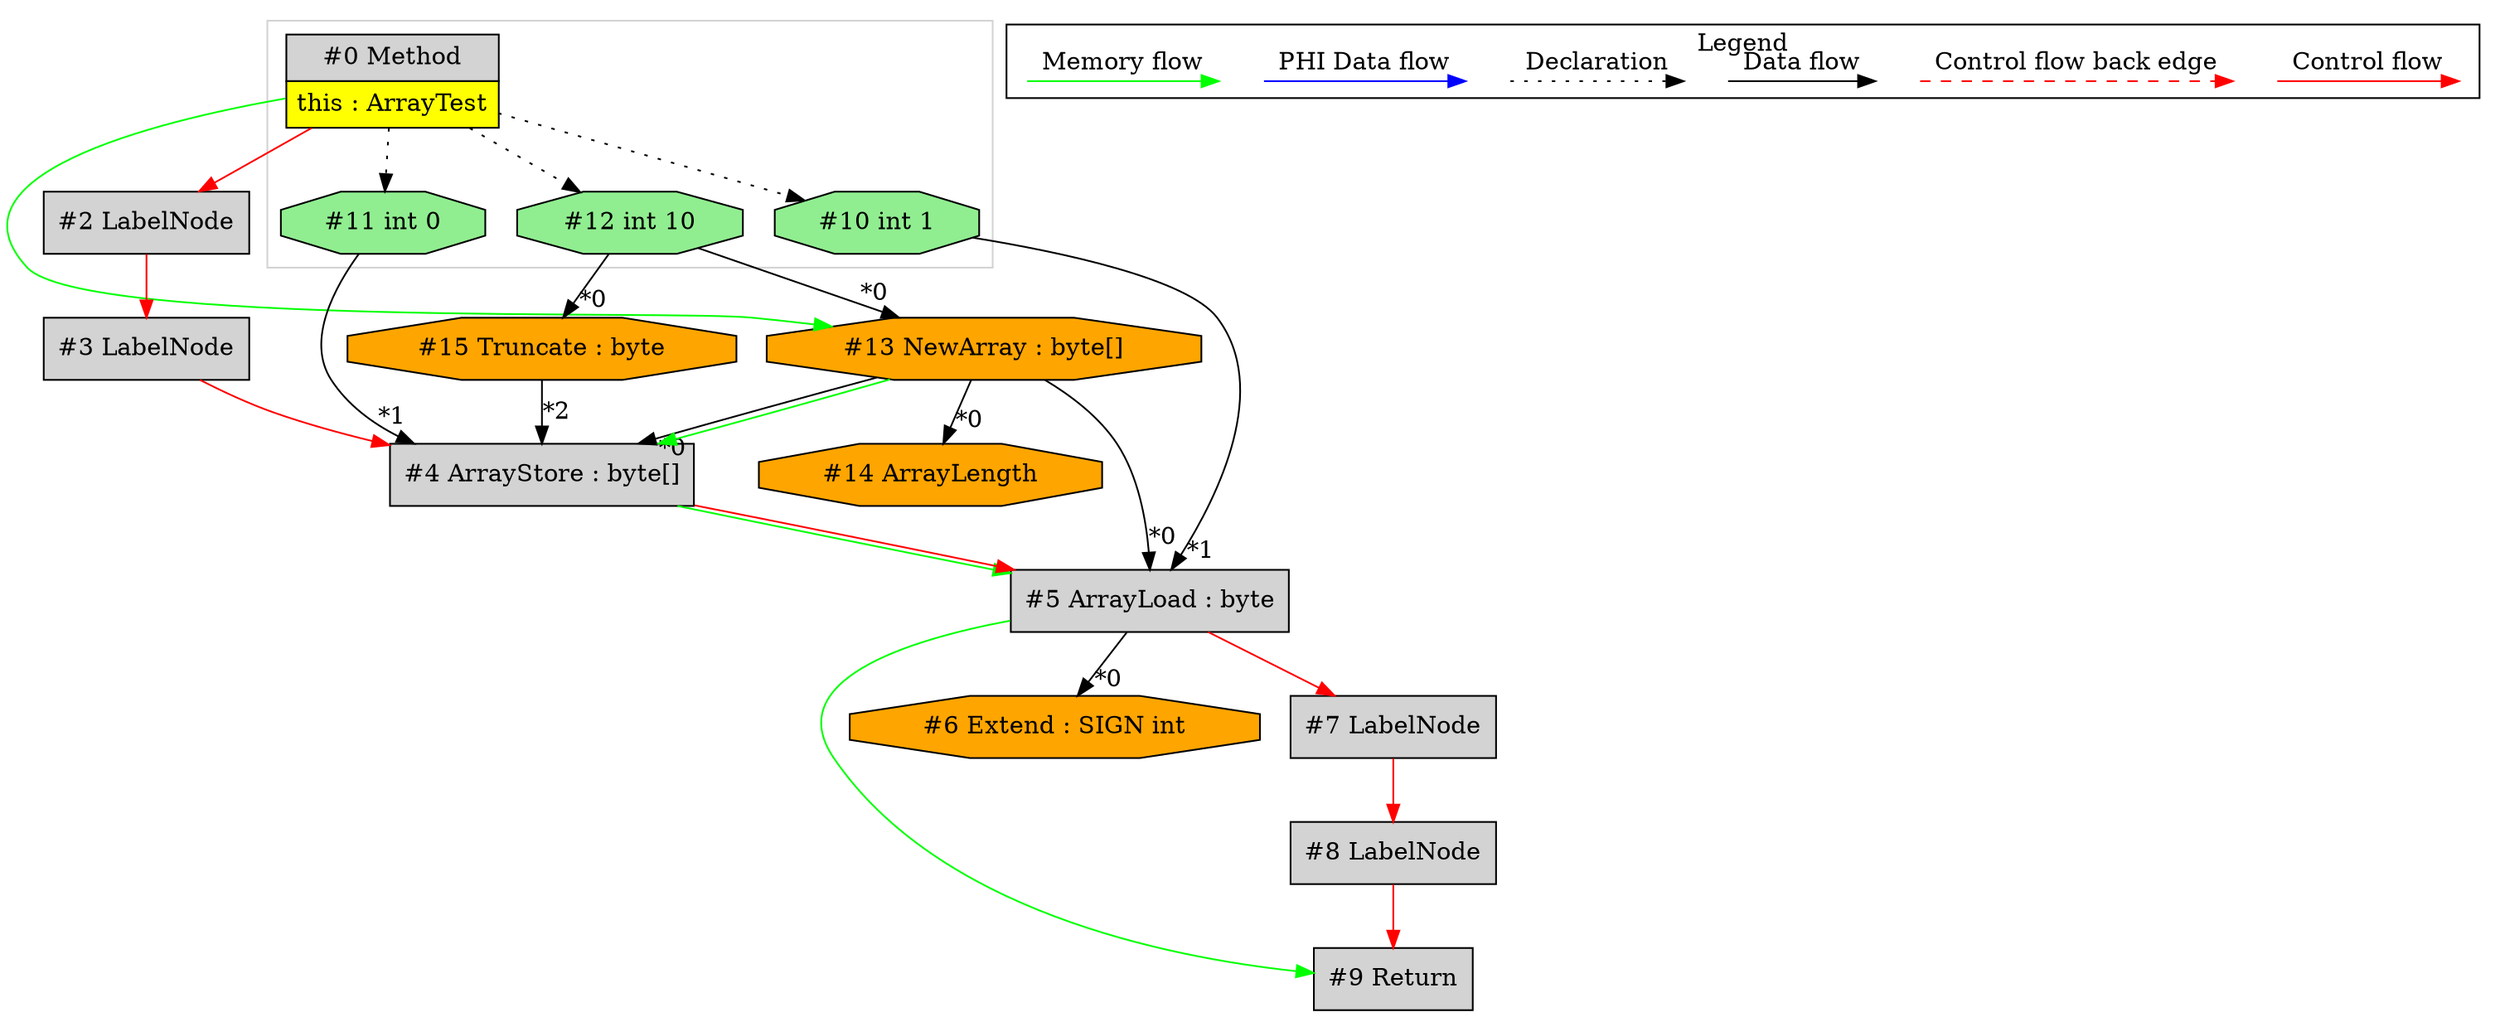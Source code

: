 digraph {
 ordering="in";
 node0[margin="0", label=<<table border="0" cellborder="1" cellspacing="0" cellpadding="5"><tr><td colspan="1">#0 Method</td></tr><tr><td port="prj1" bgcolor="yellow">this : ArrayTest</td></tr></table>>,shape=none, fillcolor=lightgrey, style=filled];
 node13[label="#13 NewArray : byte[]",shape=octagon, fillcolor=orange, style=filled];
 node12 -> node13[headlabel="*0", labeldistance=2];
 node0 -> node13[labeldistance=2, color=green, constraint=false];
 node12[label="#12 int 10",shape=octagon, fillcolor=lightgreen, style=filled];
 node0 -> node12[style=dotted];
 node15[label="#15 Truncate : byte",shape=octagon, fillcolor=orange, style=filled];
 node12 -> node15[headlabel="*0", labeldistance=2];
 node4[label="#4 ArrayStore : byte[]",shape=box, fillcolor=lightgrey, style=filled];
 node13 -> node4[headlabel="*0", labeldistance=2];
 node11 -> node4[headlabel="*1", labeldistance=2];
 node15 -> node4[headlabel="*2", labeldistance=2];
 node13 -> node4[labeldistance=2, color=green, constraint=false];
 node3 -> node4[labeldistance=2, color=red, fontcolor=red];
 node3[label="#3 LabelNode",shape=box, fillcolor=lightgrey, style=filled];
 node2 -> node3[labeldistance=2, color=red, fontcolor=red];
 node2[label="#2 LabelNode",shape=box, fillcolor=lightgrey, style=filled];
 node0 -> node2[labeldistance=2, color=red, fontcolor=red];
 node11[label="#11 int 0",shape=octagon, fillcolor=lightgreen, style=filled];
 node0 -> node11[style=dotted];
 node5[label="#5 ArrayLoad : byte",shape=box, fillcolor=lightgrey, style=filled];
 node13 -> node5[headlabel="*0", labeldistance=2];
 node10 -> node5[headlabel="*1", labeldistance=2];
 node4 -> node5[labeldistance=2, color=green, constraint=false];
 node4 -> node5[labeldistance=2, color=red, fontcolor=red];
 node10[label="#10 int 1",shape=octagon, fillcolor=lightgreen, style=filled];
 node0 -> node10[style=dotted];
 node7[label="#7 LabelNode",shape=box, fillcolor=lightgrey, style=filled];
 node5 -> node7[labeldistance=2, color=red, fontcolor=red];
 node8[label="#8 LabelNode",shape=box, fillcolor=lightgrey, style=filled];
 node7 -> node8[labeldistance=2, color=red, fontcolor=red];
 node9[label="#9 Return",shape=box, fillcolor=lightgrey, style=filled];
 node8 -> node9[labeldistance=2, color=red, fontcolor=red];
 node5 -> node9[labeldistance=2, color=green, constraint=false];
 node6[label="#6 Extend : SIGN int",shape=octagon, fillcolor=orange, style=filled];
 node5 -> node6[headlabel="*0", labeldistance=2];
 node14[label="#14 ArrayLength",shape=octagon, fillcolor=orange, style=filled];
 node13 -> node14[headlabel="*0", labeldistance=2];
 subgraph cluster_0 {
  color=lightgray;
  node0;
  node10;
  node11;
  node12;
 }
 subgraph cluster_000 {
  label = "Legend";
  node [shape=point]
  {
   rank=same;
   c0 [style = invis];
   c1 [style = invis];
   c2 [style = invis];
   c3 [style = invis];
   d0 [style = invis];
   d1 [style = invis];
   d2 [style = invis];
   d3 [style = invis];
   d4 [style = invis];
   d5 [style = invis];
   d6 [style = invis];
   d7 [style = invis];
  }
  c0 -> c1 [label="Control flow", style=solid, color=red]
  c2 -> c3 [label="Control flow back edge", style=dashed, color=red]
  d0 -> d1 [label="Data flow"]
  d2 -> d3 [label="Declaration", style=dotted]
  d4 -> d5 [label="PHI Data flow", color=blue]
  d6 -> d7 [label="Memory flow", color=green]
 }

}

